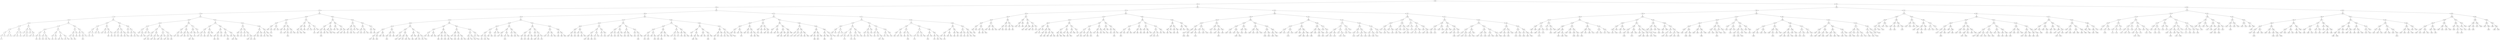 digraph AVLBaum
{
1262 -> 821;
1262 -> 1702;
821 -> 330;
821 -> 1001;
330 -> 237;
330 -> 619;
237 -> 115;
237 -> 279;
115 -> 72;
115 -> 174;
72 -> 28;
72 -> 92;
28 -> 16;
28 -> 55;
16 -> 9;
16 -> 22;
9 -> 5;
9 -> 13;
5 -> 3;
5 -> 7;
3 -> 0;
3 -> 4;
0 -> 2;
7 -> 6;
7 -> 8;
13 -> 11;
13 -> 15;
11 -> 10;
11 -> 12;
15 -> 14;
22 -> 18;
22 -> 24;
18 -> 17;
18 -> 20;
20 -> 19;
20 -> 21;
24 -> 23;
24 -> 26;
26 -> 25;
26 -> 27;
55 -> 41;
55 -> 64;
41 -> 34;
41 -> 47;
34 -> 31;
34 -> 37;
31 -> 29;
31 -> 32;
29 -> 30;
32 -> 33;
37 -> 35;
37 -> 39;
35 -> 36;
39 -> 38;
39 -> 40;
47 -> 44;
47 -> 51;
44 -> 42;
44 -> 46;
42 -> 43;
46 -> 45;
51 -> 49;
51 -> 53;
49 -> 48;
49 -> 50;
53 -> 52;
53 -> 54;
64 -> 61;
64 -> 67;
61 -> 58;
61 -> 62;
58 -> 57;
58 -> 59;
57 -> 56;
59 -> 60;
62 -> 63;
67 -> 66;
67 -> 70;
66 -> 65;
70 -> 69;
70 -> 71;
69 -> 68;
92 -> 82;
92 -> 105;
82 -> 78;
82 -> 86;
78 -> 75;
78 -> 80;
75 -> 74;
75 -> 77;
74 -> 73;
77 -> 76;
80 -> 79;
80 -> 81;
86 -> 84;
86 -> 89;
84 -> 83;
84 -> 85;
89 -> 87;
89 -> 91;
87 -> 88;
91 -> 90;
105 -> 98;
105 -> 108;
98 -> 95;
98 -> 101;
95 -> 93;
95 -> 97;
93 -> 94;
97 -> 96;
101 -> 99;
101 -> 103;
99 -> 100;
103 -> 102;
103 -> 104;
108 -> 107;
108 -> 111;
107 -> 106;
111 -> 110;
111 -> 113;
110 -> 109;
113 -> 112;
113 -> 114;
174 -> 150;
174 -> 207;
150 -> 125;
150 -> 166;
125 -> 121;
125 -> 137;
121 -> 117;
121 -> 123;
117 -> 116;
117 -> 119;
119 -> 118;
119 -> 120;
123 -> 122;
123 -> 124;
137 -> 131;
137 -> 143;
131 -> 129;
131 -> 135;
129 -> 127;
129 -> 130;
127 -> 126;
127 -> 128;
135 -> 133;
135 -> 136;
133 -> 132;
133 -> 134;
143 -> 141;
143 -> 147;
141 -> 139;
141 -> 142;
139 -> 138;
139 -> 140;
147 -> 145;
147 -> 149;
145 -> 144;
145 -> 146;
149 -> 148;
166 -> 156;
166 -> 171;
156 -> 154;
156 -> 160;
154 -> 152;
154 -> 155;
152 -> 151;
152 -> 153;
160 -> 158;
160 -> 162;
158 -> 157;
158 -> 159;
162 -> 161;
162 -> 164;
164 -> 163;
164 -> 165;
171 -> 168;
171 -> 172;
168 -> 167;
168 -> 169;
169 -> 170;
172 -> 173;
207 -> 187;
207 -> 222;
187 -> 181;
187 -> 196;
181 -> 178;
181 -> 185;
178 -> 176;
178 -> 179;
176 -> 175;
176 -> 177;
179 -> 180;
185 -> 183;
185 -> 186;
183 -> 182;
183 -> 184;
196 -> 193;
196 -> 201;
193 -> 190;
193 -> 194;
190 -> 188;
190 -> 191;
188 -> 189;
191 -> 192;
194 -> 195;
201 -> 198;
201 -> 203;
198 -> 197;
198 -> 199;
199 -> 200;
203 -> 202;
203 -> 205;
205 -> 204;
205 -> 206;
222 -> 213;
222 -> 230;
213 -> 210;
213 -> 216;
210 -> 208;
210 -> 212;
208 -> 209;
212 -> 211;
216 -> 214;
216 -> 218;
214 -> 215;
218 -> 217;
218 -> 220;
220 -> 219;
220 -> 221;
230 -> 227;
230 -> 234;
227 -> 225;
227 -> 228;
225 -> 224;
225 -> 226;
224 -> 223;
228 -> 229;
234 -> 232;
234 -> 236;
232 -> 231;
232 -> 233;
236 -> 235;
279 -> 260;
279 -> 305;
260 -> 246;
260 -> 270;
246 -> 242;
246 -> 251;
242 -> 239;
242 -> 244;
239 -> 238;
239 -> 240;
240 -> 241;
244 -> 243;
244 -> 245;
251 -> 249;
251 -> 256;
249 -> 248;
249 -> 250;
248 -> 247;
256 -> 253;
256 -> 258;
253 -> 252;
253 -> 255;
255 -> 254;
258 -> 257;
258 -> 259;
270 -> 267;
270 -> 274;
267 -> 264;
267 -> 268;
264 -> 262;
264 -> 265;
262 -> 261;
262 -> 263;
265 -> 266;
268 -> 269;
274 -> 272;
274 -> 277;
272 -> 271;
272 -> 273;
277 -> 276;
277 -> 278;
276 -> 275;
305 -> 294;
305 -> 316;
294 -> 288;
294 -> 298;
288 -> 284;
288 -> 292;
284 -> 281;
284 -> 286;
281 -> 280;
281 -> 283;
283 -> 282;
286 -> 285;
286 -> 287;
292 -> 290;
292 -> 293;
290 -> 289;
290 -> 291;
298 -> 296;
298 -> 301;
296 -> 295;
296 -> 297;
301 -> 299;
301 -> 303;
299 -> 300;
303 -> 302;
303 -> 304;
316 -> 312;
316 -> 324;
312 -> 308;
312 -> 314;
308 -> 306;
308 -> 310;
306 -> 307;
310 -> 309;
310 -> 311;
314 -> 313;
314 -> 315;
324 -> 320;
324 -> 327;
320 -> 318;
320 -> 322;
318 -> 317;
318 -> 319;
322 -> 321;
322 -> 323;
327 -> 325;
327 -> 328;
325 -> 326;
328 -> 329;
619 -> 489;
619 -> 704;
489 -> 420;
489 -> 549;
420 -> 375;
420 -> 452;
375 -> 349;
375 -> 396;
349 -> 341;
349 -> 362;
341 -> 337;
341 -> 346;
337 -> 334;
337 -> 339;
334 -> 332;
334 -> 335;
332 -> 331;
332 -> 333;
335 -> 336;
339 -> 338;
339 -> 340;
346 -> 344;
346 -> 347;
344 -> 343;
344 -> 345;
343 -> 342;
347 -> 348;
362 -> 354;
362 -> 367;
354 -> 351;
354 -> 358;
351 -> 350;
351 -> 353;
353 -> 352;
358 -> 356;
358 -> 360;
356 -> 355;
356 -> 357;
360 -> 359;
360 -> 361;
367 -> 365;
367 -> 371;
365 -> 363;
365 -> 366;
363 -> 364;
371 -> 369;
371 -> 373;
369 -> 368;
369 -> 370;
373 -> 372;
373 -> 374;
396 -> 383;
396 -> 408;
383 -> 379;
383 -> 389;
379 -> 377;
379 -> 381;
377 -> 376;
377 -> 378;
381 -> 380;
381 -> 382;
389 -> 386;
389 -> 392;
386 -> 385;
386 -> 388;
385 -> 384;
388 -> 387;
392 -> 391;
392 -> 394;
391 -> 390;
394 -> 393;
394 -> 395;
408 -> 401;
408 -> 416;
401 -> 398;
401 -> 404;
398 -> 397;
398 -> 399;
399 -> 400;
404 -> 402;
404 -> 406;
402 -> 403;
406 -> 405;
406 -> 407;
416 -> 412;
416 -> 418;
412 -> 410;
412 -> 414;
410 -> 409;
410 -> 411;
414 -> 413;
414 -> 415;
418 -> 417;
418 -> 419;
452 -> 436;
452 -> 474;
436 -> 431;
436 -> 445;
431 -> 427;
431 -> 434;
427 -> 423;
427 -> 429;
423 -> 422;
423 -> 425;
422 -> 421;
425 -> 424;
425 -> 426;
429 -> 428;
429 -> 430;
434 -> 433;
434 -> 435;
433 -> 432;
445 -> 440;
445 -> 448;
440 -> 438;
440 -> 443;
438 -> 437;
438 -> 439;
443 -> 441;
443 -> 444;
441 -> 442;
448 -> 447;
448 -> 450;
447 -> 446;
450 -> 449;
450 -> 451;
474 -> 464;
474 -> 482;
464 -> 458;
464 -> 467;
458 -> 455;
458 -> 461;
455 -> 454;
455 -> 456;
454 -> 453;
456 -> 457;
461 -> 459;
461 -> 463;
459 -> 460;
463 -> 462;
467 -> 465;
467 -> 471;
465 -> 466;
471 -> 469;
471 -> 472;
469 -> 468;
469 -> 470;
472 -> 473;
482 -> 478;
482 -> 485;
478 -> 476;
478 -> 480;
476 -> 475;
476 -> 477;
480 -> 479;
480 -> 481;
485 -> 483;
485 -> 487;
483 -> 484;
487 -> 486;
487 -> 488;
549 -> 521;
549 -> 585;
521 -> 503;
521 -> 534;
503 -> 496;
503 -> 515;
496 -> 493;
496 -> 499;
493 -> 491;
493 -> 495;
491 -> 490;
491 -> 492;
495 -> 494;
499 -> 497;
499 -> 501;
497 -> 498;
501 -> 500;
501 -> 502;
515 -> 510;
515 -> 518;
510 -> 507;
510 -> 513;
507 -> 505;
507 -> 508;
505 -> 504;
505 -> 506;
508 -> 509;
513 -> 511;
513 -> 514;
511 -> 512;
518 -> 516;
518 -> 520;
516 -> 517;
520 -> 519;
534 -> 528;
534 -> 541;
528 -> 525;
528 -> 532;
525 -> 523;
525 -> 527;
523 -> 522;
523 -> 524;
527 -> 526;
532 -> 530;
532 -> 533;
530 -> 529;
530 -> 531;
541 -> 537;
541 -> 544;
537 -> 535;
537 -> 539;
535 -> 536;
539 -> 538;
539 -> 540;
544 -> 542;
544 -> 547;
542 -> 543;
547 -> 545;
547 -> 548;
545 -> 546;
585 -> 570;
585 -> 603;
570 -> 560;
570 -> 578;
560 -> 555;
560 -> 566;
555 -> 552;
555 -> 557;
552 -> 550;
552 -> 554;
550 -> 551;
554 -> 553;
557 -> 556;
557 -> 558;
558 -> 559;
566 -> 563;
566 -> 568;
563 -> 561;
563 -> 565;
561 -> 562;
565 -> 564;
568 -> 567;
568 -> 569;
578 -> 575;
578 -> 581;
575 -> 572;
575 -> 576;
572 -> 571;
572 -> 574;
574 -> 573;
576 -> 577;
581 -> 580;
581 -> 583;
580 -> 579;
583 -> 582;
583 -> 584;
603 -> 594;
603 -> 611;
594 -> 588;
594 -> 598;
588 -> 587;
588 -> 592;
587 -> 586;
592 -> 590;
592 -> 593;
590 -> 589;
590 -> 591;
598 -> 596;
598 -> 601;
596 -> 595;
596 -> 597;
601 -> 600;
601 -> 602;
600 -> 599;
611 -> 608;
611 -> 615;
608 -> 606;
608 -> 609;
606 -> 605;
606 -> 607;
605 -> 604;
609 -> 610;
615 -> 613;
615 -> 617;
613 -> 612;
613 -> 614;
617 -> 616;
617 -> 618;
704 -> 651;
704 -> 757;
651 -> 639;
651 -> 670;
639 -> 628;
639 -> 645;
628 -> 623;
628 -> 632;
623 -> 621;
623 -> 625;
621 -> 620;
621 -> 622;
625 -> 624;
625 -> 626;
626 -> 627;
632 -> 630;
632 -> 635;
630 -> 629;
630 -> 631;
635 -> 634;
635 -> 637;
634 -> 633;
637 -> 636;
637 -> 638;
645 -> 642;
645 -> 647;
642 -> 640;
642 -> 644;
640 -> 641;
644 -> 643;
647 -> 646;
647 -> 649;
649 -> 648;
649 -> 650;
670 -> 658;
670 -> 684;
658 -> 654;
658 -> 664;
654 -> 653;
654 -> 656;
653 -> 652;
656 -> 655;
656 -> 657;
664 -> 662;
664 -> 668;
662 -> 660;
662 -> 663;
660 -> 659;
660 -> 661;
668 -> 666;
668 -> 669;
666 -> 665;
666 -> 667;
684 -> 676;
684 -> 694;
676 -> 673;
676 -> 680;
673 -> 672;
673 -> 674;
672 -> 671;
674 -> 675;
680 -> 678;
680 -> 682;
678 -> 677;
678 -> 679;
682 -> 681;
682 -> 683;
694 -> 689;
694 -> 699;
689 -> 686;
689 -> 692;
686 -> 685;
686 -> 687;
687 -> 688;
692 -> 690;
692 -> 693;
690 -> 691;
699 -> 697;
699 -> 702;
697 -> 695;
697 -> 698;
695 -> 696;
702 -> 700;
702 -> 703;
700 -> 701;
757 -> 731;
757 -> 793;
731 -> 713;
731 -> 741;
713 -> 708;
713 -> 723;
708 -> 706;
708 -> 711;
706 -> 705;
706 -> 707;
711 -> 710;
711 -> 712;
710 -> 709;
723 -> 718;
723 -> 728;
718 -> 715;
718 -> 720;
715 -> 714;
715 -> 716;
716 -> 717;
720 -> 719;
720 -> 722;
722 -> 721;
728 -> 726;
728 -> 730;
726 -> 725;
726 -> 727;
725 -> 724;
730 -> 729;
741 -> 738;
741 -> 750;
738 -> 734;
738 -> 739;
734 -> 732;
734 -> 736;
732 -> 733;
736 -> 735;
736 -> 737;
739 -> 740;
750 -> 744;
750 -> 754;
744 -> 743;
744 -> 746;
743 -> 742;
746 -> 745;
746 -> 748;
748 -> 747;
748 -> 749;
754 -> 752;
754 -> 756;
752 -> 751;
752 -> 753;
756 -> 755;
793 -> 772;
793 -> 808;
772 -> 764;
772 -> 781;
764 -> 760;
764 -> 767;
760 -> 758;
760 -> 762;
758 -> 759;
762 -> 761;
762 -> 763;
767 -> 765;
767 -> 770;
765 -> 766;
770 -> 768;
770 -> 771;
768 -> 769;
781 -> 777;
781 -> 786;
777 -> 775;
777 -> 779;
775 -> 774;
775 -> 776;
774 -> 773;
779 -> 778;
779 -> 780;
786 -> 784;
786 -> 789;
784 -> 783;
784 -> 785;
783 -> 782;
789 -> 788;
789 -> 791;
788 -> 787;
791 -> 790;
791 -> 792;
808 -> 802;
808 -> 814;
802 -> 798;
802 -> 805;
798 -> 795;
798 -> 800;
795 -> 794;
795 -> 796;
796 -> 797;
800 -> 799;
800 -> 801;
805 -> 803;
805 -> 806;
803 -> 804;
806 -> 807;
814 -> 811;
814 -> 818;
811 -> 809;
811 -> 813;
809 -> 810;
813 -> 812;
818 -> 816;
818 -> 820;
816 -> 815;
816 -> 817;
820 -> 819;
1001 -> 874;
1001 -> 1146;
874 -> 854;
874 -> 948;
854 -> 841;
854 -> 861;
841 -> 833;
841 -> 848;
833 -> 826;
833 -> 837;
826 -> 824;
826 -> 829;
824 -> 823;
824 -> 825;
823 -> 822;
829 -> 827;
829 -> 831;
827 -> 828;
831 -> 830;
831 -> 832;
837 -> 835;
837 -> 839;
835 -> 834;
835 -> 836;
839 -> 838;
839 -> 840;
848 -> 845;
848 -> 851;
845 -> 843;
845 -> 847;
843 -> 842;
843 -> 844;
847 -> 846;
851 -> 850;
851 -> 852;
850 -> 849;
852 -> 853;
861 -> 858;
861 -> 867;
858 -> 856;
858 -> 859;
856 -> 855;
856 -> 857;
859 -> 860;
867 -> 864;
867 -> 871;
864 -> 863;
864 -> 866;
863 -> 862;
866 -> 865;
871 -> 869;
871 -> 872;
869 -> 868;
869 -> 870;
872 -> 873;
948 -> 913;
948 -> 982;
913 -> 893;
913 -> 935;
893 -> 880;
893 -> 906;
880 -> 878;
880 -> 886;
878 -> 876;
878 -> 879;
876 -> 875;
876 -> 877;
886 -> 883;
886 -> 889;
883 -> 882;
883 -> 885;
882 -> 881;
885 -> 884;
889 -> 887;
889 -> 891;
887 -> 888;
891 -> 890;
891 -> 892;
906 -> 900;
906 -> 910;
900 -> 897;
900 -> 902;
897 -> 895;
897 -> 899;
895 -> 894;
895 -> 896;
899 -> 898;
902 -> 901;
902 -> 904;
904 -> 903;
904 -> 905;
910 -> 908;
910 -> 912;
908 -> 907;
908 -> 909;
912 -> 911;
935 -> 926;
935 -> 940;
926 -> 919;
926 -> 931;
919 -> 917;
919 -> 923;
917 -> 915;
917 -> 918;
915 -> 914;
915 -> 916;
923 -> 921;
923 -> 924;
921 -> 920;
921 -> 922;
924 -> 925;
931 -> 928;
931 -> 933;
928 -> 927;
928 -> 929;
929 -> 930;
933 -> 932;
933 -> 934;
940 -> 938;
940 -> 943;
938 -> 936;
938 -> 939;
936 -> 937;
943 -> 942;
943 -> 946;
942 -> 941;
946 -> 944;
946 -> 947;
944 -> 945;
982 -> 964;
982 -> 994;
964 -> 957;
964 -> 971;
957 -> 953;
957 -> 961;
953 -> 951;
953 -> 955;
951 -> 949;
951 -> 952;
949 -> 950;
955 -> 954;
955 -> 956;
961 -> 959;
961 -> 962;
959 -> 958;
959 -> 960;
962 -> 963;
971 -> 967;
971 -> 978;
967 -> 965;
967 -> 969;
965 -> 966;
969 -> 968;
969 -> 970;
978 -> 975;
978 -> 980;
975 -> 973;
975 -> 976;
973 -> 972;
973 -> 974;
976 -> 977;
980 -> 979;
980 -> 981;
994 -> 988;
994 -> 998;
988 -> 986;
988 -> 991;
986 -> 984;
986 -> 987;
984 -> 983;
984 -> 985;
991 -> 989;
991 -> 993;
989 -> 990;
993 -> 992;
998 -> 996;
998 -> 999;
996 -> 995;
996 -> 997;
999 -> 1000;
1146 -> 1068;
1146 -> 1187;
1068 -> 1032;
1068 -> 1104;
1032 -> 1019;
1032 -> 1048;
1019 -> 1012;
1019 -> 1024;
1012 -> 1007;
1012 -> 1015;
1007 -> 1004;
1007 -> 1009;
1004 -> 1002;
1004 -> 1005;
1002 -> 1003;
1005 -> 1006;
1009 -> 1008;
1009 -> 1010;
1010 -> 1011;
1015 -> 1013;
1015 -> 1017;
1013 -> 1014;
1017 -> 1016;
1017 -> 1018;
1024 -> 1022;
1024 -> 1029;
1022 -> 1021;
1022 -> 1023;
1021 -> 1020;
1029 -> 1026;
1029 -> 1031;
1026 -> 1025;
1026 -> 1028;
1028 -> 1027;
1031 -> 1030;
1048 -> 1042;
1048 -> 1056;
1042 -> 1036;
1042 -> 1045;
1036 -> 1034;
1036 -> 1038;
1034 -> 1033;
1034 -> 1035;
1038 -> 1037;
1038 -> 1040;
1040 -> 1039;
1040 -> 1041;
1045 -> 1043;
1045 -> 1047;
1043 -> 1044;
1047 -> 1046;
1056 -> 1052;
1056 -> 1062;
1052 -> 1050;
1052 -> 1054;
1050 -> 1049;
1050 -> 1051;
1054 -> 1053;
1054 -> 1055;
1062 -> 1059;
1062 -> 1066;
1059 -> 1057;
1059 -> 1060;
1057 -> 1058;
1060 -> 1061;
1066 -> 1064;
1066 -> 1067;
1064 -> 1063;
1064 -> 1065;
1104 -> 1088;
1104 -> 1123;
1088 -> 1077;
1088 -> 1099;
1077 -> 1072;
1077 -> 1081;
1072 -> 1070;
1072 -> 1075;
1070 -> 1069;
1070 -> 1071;
1075 -> 1073;
1075 -> 1076;
1073 -> 1074;
1081 -> 1079;
1081 -> 1085;
1079 -> 1078;
1079 -> 1080;
1085 -> 1083;
1085 -> 1086;
1083 -> 1082;
1083 -> 1084;
1086 -> 1087;
1099 -> 1093;
1099 -> 1101;
1093 -> 1091;
1093 -> 1096;
1091 -> 1090;
1091 -> 1092;
1090 -> 1089;
1096 -> 1095;
1096 -> 1098;
1095 -> 1094;
1098 -> 1097;
1101 -> 1100;
1101 -> 1102;
1102 -> 1103;
1123 -> 1117;
1123 -> 1135;
1117 -> 1111;
1117 -> 1121;
1111 -> 1108;
1111 -> 1113;
1108 -> 1106;
1108 -> 1109;
1106 -> 1105;
1106 -> 1107;
1109 -> 1110;
1113 -> 1112;
1113 -> 1115;
1115 -> 1114;
1115 -> 1116;
1121 -> 1119;
1121 -> 1122;
1119 -> 1118;
1119 -> 1120;
1135 -> 1128;
1135 -> 1142;
1128 -> 1126;
1128 -> 1132;
1126 -> 1125;
1126 -> 1127;
1125 -> 1124;
1132 -> 1130;
1132 -> 1133;
1130 -> 1129;
1130 -> 1131;
1133 -> 1134;
1142 -> 1138;
1142 -> 1144;
1138 -> 1137;
1138 -> 1140;
1137 -> 1136;
1140 -> 1139;
1140 -> 1141;
1144 -> 1143;
1144 -> 1145;
1187 -> 1169;
1187 -> 1211;
1169 -> 1157;
1169 -> 1174;
1157 -> 1152;
1157 -> 1163;
1152 -> 1148;
1152 -> 1154;
1148 -> 1147;
1148 -> 1150;
1150 -> 1149;
1150 -> 1151;
1154 -> 1153;
1154 -> 1156;
1156 -> 1155;
1163 -> 1161;
1163 -> 1165;
1161 -> 1159;
1161 -> 1162;
1159 -> 1158;
1159 -> 1160;
1165 -> 1164;
1165 -> 1167;
1167 -> 1166;
1167 -> 1168;
1174 -> 1171;
1174 -> 1181;
1171 -> 1170;
1171 -> 1173;
1173 -> 1172;
1181 -> 1178;
1181 -> 1183;
1178 -> 1176;
1178 -> 1180;
1176 -> 1175;
1176 -> 1177;
1180 -> 1179;
1183 -> 1182;
1183 -> 1185;
1185 -> 1184;
1185 -> 1186;
1211 -> 1197;
1211 -> 1239;
1197 -> 1193;
1197 -> 1203;
1193 -> 1190;
1193 -> 1195;
1190 -> 1189;
1190 -> 1192;
1189 -> 1188;
1192 -> 1191;
1195 -> 1194;
1195 -> 1196;
1203 -> 1201;
1203 -> 1208;
1201 -> 1199;
1201 -> 1202;
1199 -> 1198;
1199 -> 1200;
1208 -> 1205;
1208 -> 1209;
1205 -> 1204;
1205 -> 1207;
1207 -> 1206;
1209 -> 1210;
1239 -> 1224;
1239 -> 1249;
1224 -> 1218;
1224 -> 1231;
1218 -> 1214;
1218 -> 1222;
1214 -> 1213;
1214 -> 1216;
1213 -> 1212;
1216 -> 1215;
1216 -> 1217;
1222 -> 1220;
1222 -> 1223;
1220 -> 1219;
1220 -> 1221;
1231 -> 1228;
1231 -> 1235;
1228 -> 1226;
1228 -> 1230;
1226 -> 1225;
1226 -> 1227;
1230 -> 1229;
1235 -> 1233;
1235 -> 1237;
1233 -> 1232;
1233 -> 1234;
1237 -> 1236;
1237 -> 1238;
1249 -> 1244;
1249 -> 1255;
1244 -> 1241;
1244 -> 1247;
1241 -> 1240;
1241 -> 1242;
1242 -> 1243;
1247 -> 1246;
1247 -> 1248;
1246 -> 1245;
1255 -> 1252;
1255 -> 1258;
1252 -> 1250;
1252 -> 1253;
1250 -> 1251;
1253 -> 1254;
1258 -> 1257;
1258 -> 1260;
1257 -> 1256;
1260 -> 1259;
1260 -> 1261;
1702 -> 1529;
1702 -> 1830;
1529 -> 1382;
1529 -> 1576;
1382 -> 1320;
1382 -> 1438;
1320 -> 1283;
1320 -> 1354;
1283 -> 1275;
1283 -> 1303;
1275 -> 1267;
1275 -> 1278;
1267 -> 1265;
1267 -> 1272;
1265 -> 1264;
1265 -> 1266;
1264 -> 1263;
1272 -> 1269;
1272 -> 1273;
1269 -> 1268;
1269 -> 1270;
1270 -> 1271;
1273 -> 1274;
1278 -> 1277;
1278 -> 1281;
1277 -> 1276;
1281 -> 1279;
1281 -> 1282;
1279 -> 1280;
1303 -> 1293;
1303 -> 1312;
1293 -> 1286;
1293 -> 1297;
1286 -> 1285;
1286 -> 1289;
1285 -> 1284;
1289 -> 1288;
1289 -> 1291;
1288 -> 1287;
1291 -> 1290;
1291 -> 1292;
1297 -> 1295;
1297 -> 1300;
1295 -> 1294;
1295 -> 1296;
1300 -> 1298;
1300 -> 1302;
1298 -> 1299;
1302 -> 1301;
1312 -> 1308;
1312 -> 1316;
1308 -> 1306;
1308 -> 1310;
1306 -> 1305;
1306 -> 1307;
1305 -> 1304;
1310 -> 1309;
1310 -> 1311;
1316 -> 1314;
1316 -> 1318;
1314 -> 1313;
1314 -> 1315;
1318 -> 1317;
1318 -> 1319;
1354 -> 1331;
1354 -> 1364;
1331 -> 1326;
1331 -> 1341;
1326 -> 1324;
1326 -> 1329;
1324 -> 1322;
1324 -> 1325;
1322 -> 1321;
1322 -> 1323;
1329 -> 1328;
1329 -> 1330;
1328 -> 1327;
1341 -> 1336;
1341 -> 1347;
1336 -> 1334;
1336 -> 1339;
1334 -> 1332;
1334 -> 1335;
1332 -> 1333;
1339 -> 1338;
1339 -> 1340;
1338 -> 1337;
1347 -> 1343;
1347 -> 1350;
1343 -> 1342;
1343 -> 1345;
1345 -> 1344;
1345 -> 1346;
1350 -> 1348;
1350 -> 1352;
1348 -> 1349;
1352 -> 1351;
1352 -> 1353;
1364 -> 1359;
1364 -> 1369;
1359 -> 1357;
1359 -> 1361;
1357 -> 1356;
1357 -> 1358;
1356 -> 1355;
1361 -> 1360;
1361 -> 1362;
1362 -> 1363;
1369 -> 1367;
1369 -> 1375;
1367 -> 1365;
1367 -> 1368;
1365 -> 1366;
1375 -> 1373;
1375 -> 1379;
1373 -> 1371;
1373 -> 1374;
1371 -> 1370;
1371 -> 1372;
1379 -> 1377;
1379 -> 1380;
1377 -> 1376;
1377 -> 1378;
1380 -> 1381;
1438 -> 1414;
1438 -> 1480;
1414 -> 1400;
1414 -> 1422;
1400 -> 1391;
1400 -> 1409;
1391 -> 1385;
1391 -> 1395;
1385 -> 1383;
1385 -> 1388;
1383 -> 1384;
1388 -> 1387;
1388 -> 1389;
1387 -> 1386;
1389 -> 1390;
1395 -> 1393;
1395 -> 1398;
1393 -> 1392;
1393 -> 1394;
1398 -> 1397;
1398 -> 1399;
1397 -> 1396;
1409 -> 1404;
1409 -> 1411;
1404 -> 1402;
1404 -> 1407;
1402 -> 1401;
1402 -> 1403;
1407 -> 1406;
1407 -> 1408;
1406 -> 1405;
1411 -> 1410;
1411 -> 1413;
1413 -> 1412;
1422 -> 1417;
1422 -> 1433;
1417 -> 1415;
1417 -> 1420;
1415 -> 1416;
1420 -> 1418;
1420 -> 1421;
1418 -> 1419;
1433 -> 1429;
1433 -> 1435;
1429 -> 1425;
1429 -> 1431;
1425 -> 1424;
1425 -> 1427;
1424 -> 1423;
1427 -> 1426;
1427 -> 1428;
1431 -> 1430;
1431 -> 1432;
1435 -> 1434;
1435 -> 1436;
1436 -> 1437;
1480 -> 1456;
1480 -> 1505;
1456 -> 1447;
1456 -> 1469;
1447 -> 1443;
1447 -> 1452;
1443 -> 1441;
1443 -> 1445;
1441 -> 1440;
1441 -> 1442;
1440 -> 1439;
1445 -> 1444;
1445 -> 1446;
1452 -> 1449;
1452 -> 1454;
1449 -> 1448;
1449 -> 1451;
1451 -> 1450;
1454 -> 1453;
1454 -> 1455;
1469 -> 1464;
1469 -> 1475;
1464 -> 1460;
1464 -> 1466;
1460 -> 1458;
1460 -> 1462;
1458 -> 1457;
1458 -> 1459;
1462 -> 1461;
1462 -> 1463;
1466 -> 1465;
1466 -> 1467;
1467 -> 1468;
1475 -> 1472;
1475 -> 1477;
1472 -> 1471;
1472 -> 1473;
1471 -> 1470;
1473 -> 1474;
1477 -> 1476;
1477 -> 1478;
1478 -> 1479;
1505 -> 1491;
1505 -> 1518;
1491 -> 1485;
1491 -> 1499;
1485 -> 1482;
1485 -> 1489;
1482 -> 1481;
1482 -> 1484;
1484 -> 1483;
1489 -> 1487;
1489 -> 1490;
1487 -> 1486;
1487 -> 1488;
1499 -> 1495;
1499 -> 1503;
1495 -> 1493;
1495 -> 1497;
1493 -> 1492;
1493 -> 1494;
1497 -> 1496;
1497 -> 1498;
1503 -> 1501;
1503 -> 1504;
1501 -> 1500;
1501 -> 1502;
1518 -> 1511;
1518 -> 1525;
1511 -> 1509;
1511 -> 1514;
1509 -> 1507;
1509 -> 1510;
1507 -> 1506;
1507 -> 1508;
1514 -> 1512;
1514 -> 1516;
1512 -> 1513;
1516 -> 1515;
1516 -> 1517;
1525 -> 1521;
1525 -> 1527;
1521 -> 1519;
1521 -> 1523;
1519 -> 1520;
1523 -> 1522;
1523 -> 1524;
1527 -> 1526;
1527 -> 1528;
1576 -> 1551;
1576 -> 1653;
1551 -> 1540;
1551 -> 1560;
1540 -> 1536;
1540 -> 1546;
1536 -> 1533;
1536 -> 1538;
1533 -> 1531;
1533 -> 1535;
1531 -> 1530;
1531 -> 1532;
1535 -> 1534;
1538 -> 1537;
1538 -> 1539;
1546 -> 1543;
1546 -> 1548;
1543 -> 1542;
1543 -> 1544;
1542 -> 1541;
1544 -> 1545;
1548 -> 1547;
1548 -> 1549;
1549 -> 1550;
1560 -> 1555;
1560 -> 1569;
1555 -> 1553;
1555 -> 1557;
1553 -> 1552;
1553 -> 1554;
1557 -> 1556;
1557 -> 1559;
1559 -> 1558;
1569 -> 1566;
1569 -> 1573;
1566 -> 1563;
1566 -> 1568;
1563 -> 1562;
1563 -> 1565;
1562 -> 1561;
1565 -> 1564;
1568 -> 1567;
1573 -> 1571;
1573 -> 1575;
1571 -> 1570;
1571 -> 1572;
1575 -> 1574;
1653 -> 1606;
1653 -> 1677;
1606 -> 1590;
1606 -> 1631;
1590 -> 1584;
1590 -> 1596;
1584 -> 1579;
1584 -> 1586;
1579 -> 1578;
1579 -> 1582;
1578 -> 1577;
1582 -> 1581;
1582 -> 1583;
1581 -> 1580;
1586 -> 1585;
1586 -> 1588;
1588 -> 1587;
1588 -> 1589;
1596 -> 1594;
1596 -> 1602;
1594 -> 1592;
1594 -> 1595;
1592 -> 1591;
1592 -> 1593;
1602 -> 1600;
1602 -> 1604;
1600 -> 1598;
1600 -> 1601;
1598 -> 1597;
1598 -> 1599;
1604 -> 1603;
1604 -> 1605;
1631 -> 1620;
1631 -> 1640;
1620 -> 1614;
1620 -> 1625;
1614 -> 1610;
1614 -> 1617;
1610 -> 1608;
1610 -> 1612;
1608 -> 1607;
1608 -> 1609;
1612 -> 1611;
1612 -> 1613;
1617 -> 1615;
1617 -> 1619;
1615 -> 1616;
1619 -> 1618;
1625 -> 1622;
1625 -> 1628;
1622 -> 1621;
1622 -> 1623;
1623 -> 1624;
1628 -> 1626;
1628 -> 1629;
1626 -> 1627;
1629 -> 1630;
1640 -> 1636;
1640 -> 1647;
1636 -> 1634;
1636 -> 1638;
1634 -> 1633;
1634 -> 1635;
1633 -> 1632;
1638 -> 1637;
1638 -> 1639;
1647 -> 1644;
1647 -> 1650;
1644 -> 1642;
1644 -> 1645;
1642 -> 1641;
1642 -> 1643;
1645 -> 1646;
1650 -> 1648;
1650 -> 1652;
1648 -> 1649;
1652 -> 1651;
1677 -> 1663;
1677 -> 1691;
1663 -> 1658;
1663 -> 1668;
1658 -> 1655;
1658 -> 1660;
1655 -> 1654;
1655 -> 1657;
1657 -> 1656;
1660 -> 1659;
1660 -> 1662;
1662 -> 1661;
1668 -> 1666;
1668 -> 1671;
1666 -> 1664;
1666 -> 1667;
1664 -> 1665;
1671 -> 1669;
1671 -> 1675;
1669 -> 1670;
1675 -> 1673;
1675 -> 1676;
1673 -> 1672;
1673 -> 1674;
1691 -> 1683;
1691 -> 1696;
1683 -> 1679;
1683 -> 1687;
1679 -> 1678;
1679 -> 1681;
1681 -> 1680;
1681 -> 1682;
1687 -> 1685;
1687 -> 1689;
1685 -> 1684;
1685 -> 1686;
1689 -> 1688;
1689 -> 1690;
1696 -> 1694;
1696 -> 1700;
1694 -> 1693;
1694 -> 1695;
1693 -> 1692;
1700 -> 1698;
1700 -> 1701;
1698 -> 1697;
1698 -> 1699;
1830 -> 1787;
1830 -> 1944;
1787 -> 1744;
1787 -> 1812;
1744 -> 1719;
1744 -> 1759;
1719 -> 1710;
1719 -> 1729;
1710 -> 1705;
1710 -> 1716;
1705 -> 1704;
1705 -> 1708;
1704 -> 1703;
1708 -> 1707;
1708 -> 1709;
1707 -> 1706;
1716 -> 1713;
1716 -> 1718;
1713 -> 1712;
1713 -> 1715;
1712 -> 1711;
1715 -> 1714;
1718 -> 1717;
1729 -> 1726;
1729 -> 1738;
1726 -> 1722;
1726 -> 1727;
1722 -> 1720;
1722 -> 1724;
1720 -> 1721;
1724 -> 1723;
1724 -> 1725;
1727 -> 1728;
1738 -> 1735;
1738 -> 1740;
1735 -> 1731;
1735 -> 1736;
1731 -> 1730;
1731 -> 1733;
1733 -> 1732;
1733 -> 1734;
1736 -> 1737;
1740 -> 1739;
1740 -> 1742;
1742 -> 1741;
1742 -> 1743;
1759 -> 1753;
1759 -> 1775;
1753 -> 1747;
1753 -> 1756;
1747 -> 1746;
1747 -> 1750;
1746 -> 1745;
1750 -> 1749;
1750 -> 1751;
1749 -> 1748;
1751 -> 1752;
1756 -> 1755;
1756 -> 1758;
1755 -> 1754;
1758 -> 1757;
1775 -> 1770;
1775 -> 1781;
1770 -> 1764;
1770 -> 1773;
1764 -> 1761;
1764 -> 1766;
1761 -> 1760;
1761 -> 1762;
1762 -> 1763;
1766 -> 1765;
1766 -> 1768;
1768 -> 1767;
1768 -> 1769;
1773 -> 1772;
1773 -> 1774;
1772 -> 1771;
1781 -> 1778;
1781 -> 1784;
1778 -> 1776;
1778 -> 1779;
1776 -> 1777;
1779 -> 1780;
1784 -> 1783;
1784 -> 1785;
1783 -> 1782;
1785 -> 1786;
1812 -> 1796;
1812 -> 1821;
1796 -> 1792;
1796 -> 1802;
1792 -> 1789;
1792 -> 1794;
1789 -> 1788;
1789 -> 1791;
1791 -> 1790;
1794 -> 1793;
1794 -> 1795;
1802 -> 1800;
1802 -> 1809;
1800 -> 1798;
1800 -> 1801;
1798 -> 1797;
1798 -> 1799;
1809 -> 1806;
1809 -> 1811;
1806 -> 1804;
1806 -> 1807;
1804 -> 1803;
1804 -> 1805;
1807 -> 1808;
1811 -> 1810;
1821 -> 1817;
1821 -> 1825;
1817 -> 1814;
1817 -> 1819;
1814 -> 1813;
1814 -> 1815;
1815 -> 1816;
1819 -> 1818;
1819 -> 1820;
1825 -> 1823;
1825 -> 1827;
1823 -> 1822;
1823 -> 1824;
1827 -> 1826;
1827 -> 1828;
1828 -> 1829;
1944 -> 1887;
1944 -> 1980;
1887 -> 1864;
1887 -> 1915;
1864 -> 1850;
1864 -> 1877;
1850 -> 1839;
1850 -> 1858;
1839 -> 1835;
1839 -> 1843;
1835 -> 1832;
1835 -> 1837;
1832 -> 1831;
1832 -> 1834;
1834 -> 1833;
1837 -> 1836;
1837 -> 1838;
1843 -> 1841;
1843 -> 1846;
1841 -> 1840;
1841 -> 1842;
1846 -> 1845;
1846 -> 1848;
1845 -> 1844;
1848 -> 1847;
1848 -> 1849;
1858 -> 1854;
1858 -> 1862;
1854 -> 1852;
1854 -> 1856;
1852 -> 1851;
1852 -> 1853;
1856 -> 1855;
1856 -> 1857;
1862 -> 1860;
1862 -> 1863;
1860 -> 1859;
1860 -> 1861;
1877 -> 1871;
1877 -> 1880;
1871 -> 1867;
1871 -> 1874;
1867 -> 1866;
1867 -> 1869;
1866 -> 1865;
1869 -> 1868;
1869 -> 1870;
1874 -> 1872;
1874 -> 1875;
1872 -> 1873;
1875 -> 1876;
1880 -> 1878;
1880 -> 1884;
1878 -> 1879;
1884 -> 1882;
1884 -> 1885;
1882 -> 1881;
1882 -> 1883;
1885 -> 1886;
1915 -> 1902;
1915 -> 1932;
1902 -> 1896;
1902 -> 1909;
1896 -> 1893;
1896 -> 1898;
1893 -> 1891;
1893 -> 1894;
1891 -> 1889;
1891 -> 1892;
1889 -> 1888;
1889 -> 1890;
1894 -> 1895;
1898 -> 1897;
1898 -> 1900;
1900 -> 1899;
1900 -> 1901;
1909 -> 1905;
1909 -> 1913;
1905 -> 1904;
1905 -> 1907;
1904 -> 1903;
1907 -> 1906;
1907 -> 1908;
1913 -> 1911;
1913 -> 1914;
1911 -> 1910;
1911 -> 1912;
1932 -> 1922;
1932 -> 1940;
1922 -> 1918;
1922 -> 1927;
1918 -> 1917;
1918 -> 1920;
1917 -> 1916;
1920 -> 1919;
1920 -> 1921;
1927 -> 1924;
1927 -> 1929;
1924 -> 1923;
1924 -> 1925;
1929 -> 1928;
1929 -> 1930;
1930 -> 1931;
1940 -> 1936;
1940 -> 1942;
1936 -> 1934;
1936 -> 1938;
1934 -> 1933;
1934 -> 1935;
1938 -> 1937;
1938 -> 1939;
1942 -> 1941;
1942 -> 1943;
1980 -> 1966;
1980 -> 1990;
1966 -> 1958;
1966 -> 1975;
1958 -> 1952;
1958 -> 1962;
1952 -> 1948;
1952 -> 1955;
1948 -> 1946;
1948 -> 1950;
1946 -> 1945;
1946 -> 1947;
1950 -> 1949;
1950 -> 1951;
1955 -> 1954;
1955 -> 1956;
1954 -> 1953;
1956 -> 1957;
1962 -> 1960;
1962 -> 1964;
1960 -> 1959;
1960 -> 1961;
1964 -> 1963;
1964 -> 1965;
1975 -> 1969;
1975 -> 1978;
1969 -> 1967;
1969 -> 1972;
1967 -> 1968;
1972 -> 1971;
1972 -> 1974;
1971 -> 1970;
1974 -> 1973;
1978 -> 1976;
1978 -> 1979;
1976 -> 1977;
1990 -> 1986;
1990 -> 1995;
1986 -> 1983;
1986 -> 1988;
1983 -> 1982;
1983 -> 1984;
1982 -> 1981;
1984 -> 1985;
1988 -> 1987;
1988 -> 1989;
1995 -> 1992;
1995 -> 1997;
1992 -> 1991;
1992 -> 1994;
1994 -> 1993;
1997 -> 1996;
1997 -> 1999;
1999 -> 1998;
1999 -> 2000;
}
